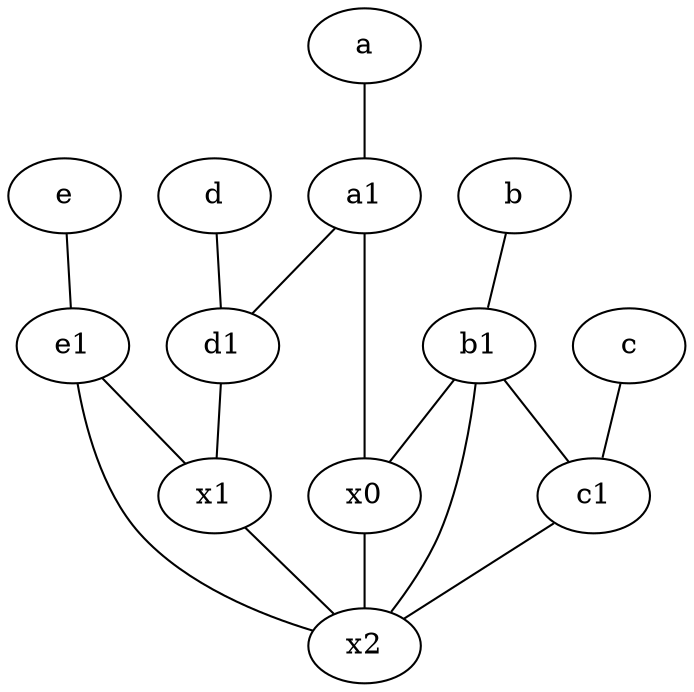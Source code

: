 graph {
	node [labelfontsize=50]
	b1 [labelfontsize=50 pos="9,4!"]
	x2 [labelfontsize=50]
	x0 [labelfontsize=50]
	a1 [labelfontsize=50 pos="8,3!"]
	b [labelfontsize=50 pos="10,4!"]
	c1 [labelfontsize=50 pos="4.5,3!"]
	e1 [labelfontsize=50 pos="7,7!"]
	d [labelfontsize=50 pos="2,5!"]
	e [labelfontsize=50 pos="7,9!"]
	x1 [labelfontsize=50]
	a [labelfontsize=50 pos="8,2!"]
	d1 [labelfontsize=50 pos="3,5!"]
	c [labelfontsize=50 pos="4.5,2!"]
	a1 -- x0
	e1 -- x2
	b -- b1
	b1 -- x2
	x0 -- x2
	e -- e1
	a -- a1
	d -- d1
	b1 -- c1
	x1 -- x2
	d1 -- x1
	c -- c1
	e1 -- x1
	a1 -- d1
	b1 -- x0
	c1 -- x2
}
